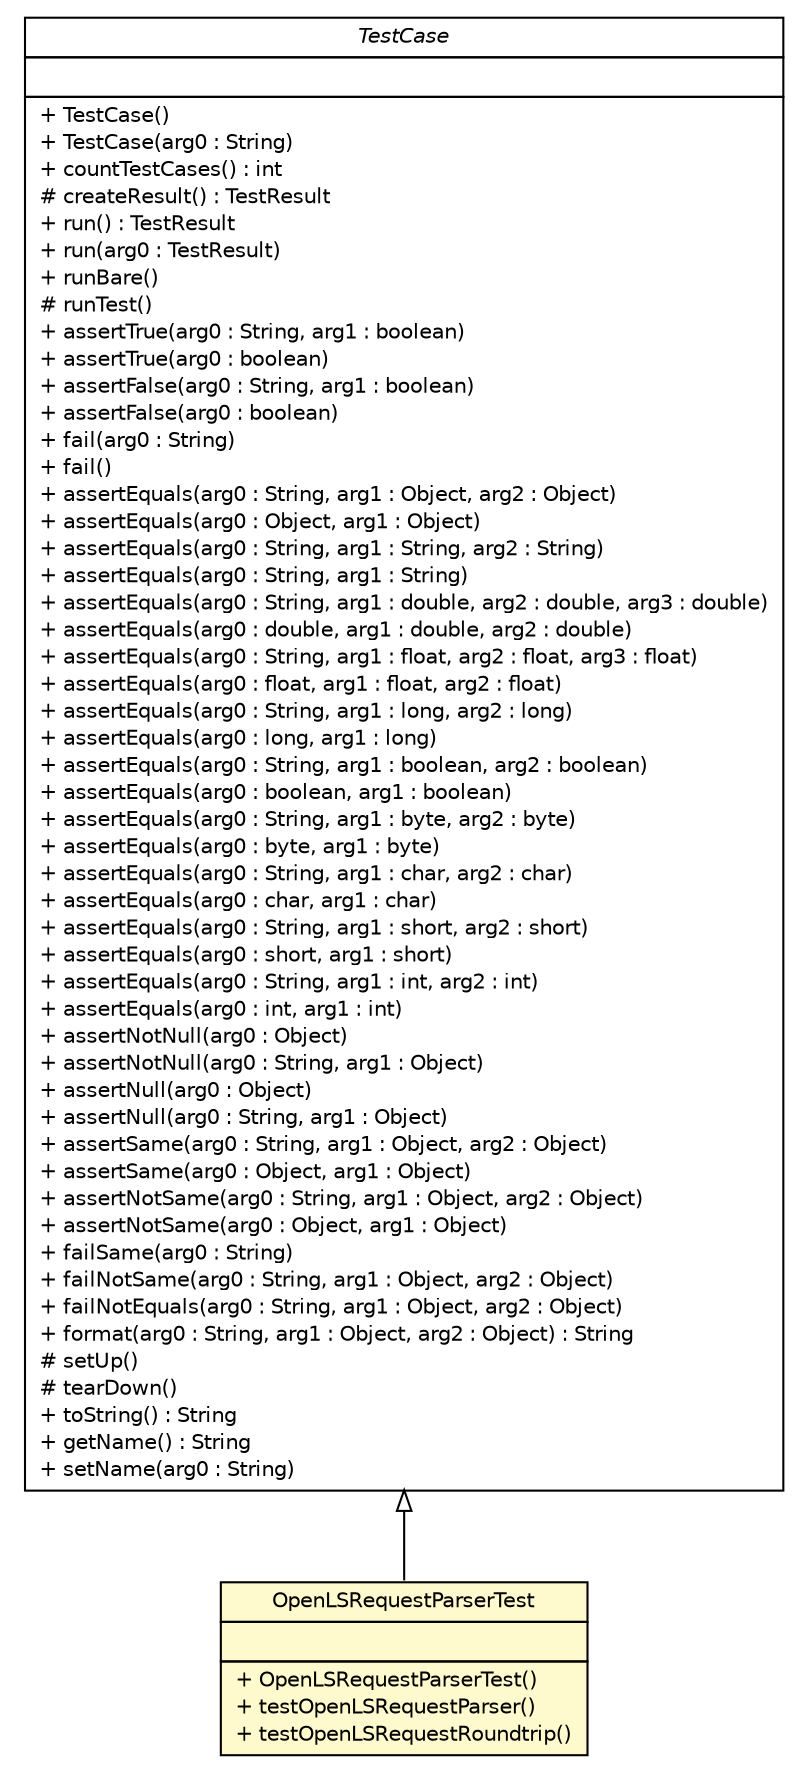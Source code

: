 #!/usr/local/bin/dot
#
# Class diagram 
# Generated by UMLGraph version R5_6-24-gf6e263 (http://www.umlgraph.org/)
#

digraph G {
	edge [fontname="Helvetica",fontsize=10,labelfontname="Helvetica",labelfontsize=10];
	node [fontname="Helvetica",fontsize=10,shape=plaintext];
	nodesep=0.25;
	ranksep=0.5;
	// nl.geozet.openls.OpenLSRequestParserTest
	c6 [label=<<table title="nl.geozet.openls.OpenLSRequestParserTest" border="0" cellborder="1" cellspacing="0" cellpadding="2" port="p" bgcolor="lemonChiffon" href="./OpenLSRequestParserTest.html">
		<tr><td><table border="0" cellspacing="0" cellpadding="1">
<tr><td align="center" balign="center"> OpenLSRequestParserTest </td></tr>
		</table></td></tr>
		<tr><td><table border="0" cellspacing="0" cellpadding="1">
<tr><td align="left" balign="left">  </td></tr>
		</table></td></tr>
		<tr><td><table border="0" cellspacing="0" cellpadding="1">
<tr><td align="left" balign="left"> + OpenLSRequestParserTest() </td></tr>
<tr><td align="left" balign="left"> + testOpenLSRequestParser() </td></tr>
<tr><td align="left" balign="left"> + testOpenLSRequestRoundtrip() </td></tr>
		</table></td></tr>
		</table>>, URL="./OpenLSRequestParserTest.html", fontname="Helvetica", fontcolor="black", fontsize=10.0];
	//nl.geozet.openls.OpenLSRequestParserTest extends junit.framework.TestCase
	c10:p -> c6:p [dir=back,arrowtail=empty];
	// junit.framework.TestCase
	c10 [label=<<table title="junit.framework.TestCase" border="0" cellborder="1" cellspacing="0" cellpadding="2" port="p">
		<tr><td><table border="0" cellspacing="0" cellpadding="1">
<tr><td align="center" balign="center"><font face="Helvetica-Oblique"> TestCase </font></td></tr>
		</table></td></tr>
		<tr><td><table border="0" cellspacing="0" cellpadding="1">
<tr><td align="left" balign="left">  </td></tr>
		</table></td></tr>
		<tr><td><table border="0" cellspacing="0" cellpadding="1">
<tr><td align="left" balign="left"> + TestCase() </td></tr>
<tr><td align="left" balign="left"> + TestCase(arg0 : String) </td></tr>
<tr><td align="left" balign="left"> + countTestCases() : int </td></tr>
<tr><td align="left" balign="left"> # createResult() : TestResult </td></tr>
<tr><td align="left" balign="left"> + run() : TestResult </td></tr>
<tr><td align="left" balign="left"> + run(arg0 : TestResult) </td></tr>
<tr><td align="left" balign="left"> + runBare() </td></tr>
<tr><td align="left" balign="left"> # runTest() </td></tr>
<tr><td align="left" balign="left"> + assertTrue(arg0 : String, arg1 : boolean) </td></tr>
<tr><td align="left" balign="left"> + assertTrue(arg0 : boolean) </td></tr>
<tr><td align="left" balign="left"> + assertFalse(arg0 : String, arg1 : boolean) </td></tr>
<tr><td align="left" balign="left"> + assertFalse(arg0 : boolean) </td></tr>
<tr><td align="left" balign="left"> + fail(arg0 : String) </td></tr>
<tr><td align="left" balign="left"> + fail() </td></tr>
<tr><td align="left" balign="left"> + assertEquals(arg0 : String, arg1 : Object, arg2 : Object) </td></tr>
<tr><td align="left" balign="left"> + assertEquals(arg0 : Object, arg1 : Object) </td></tr>
<tr><td align="left" balign="left"> + assertEquals(arg0 : String, arg1 : String, arg2 : String) </td></tr>
<tr><td align="left" balign="left"> + assertEquals(arg0 : String, arg1 : String) </td></tr>
<tr><td align="left" balign="left"> + assertEquals(arg0 : String, arg1 : double, arg2 : double, arg3 : double) </td></tr>
<tr><td align="left" balign="left"> + assertEquals(arg0 : double, arg1 : double, arg2 : double) </td></tr>
<tr><td align="left" balign="left"> + assertEquals(arg0 : String, arg1 : float, arg2 : float, arg3 : float) </td></tr>
<tr><td align="left" balign="left"> + assertEquals(arg0 : float, arg1 : float, arg2 : float) </td></tr>
<tr><td align="left" balign="left"> + assertEquals(arg0 : String, arg1 : long, arg2 : long) </td></tr>
<tr><td align="left" balign="left"> + assertEquals(arg0 : long, arg1 : long) </td></tr>
<tr><td align="left" balign="left"> + assertEquals(arg0 : String, arg1 : boolean, arg2 : boolean) </td></tr>
<tr><td align="left" balign="left"> + assertEquals(arg0 : boolean, arg1 : boolean) </td></tr>
<tr><td align="left" balign="left"> + assertEquals(arg0 : String, arg1 : byte, arg2 : byte) </td></tr>
<tr><td align="left" balign="left"> + assertEquals(arg0 : byte, arg1 : byte) </td></tr>
<tr><td align="left" balign="left"> + assertEquals(arg0 : String, arg1 : char, arg2 : char) </td></tr>
<tr><td align="left" balign="left"> + assertEquals(arg0 : char, arg1 : char) </td></tr>
<tr><td align="left" balign="left"> + assertEquals(arg0 : String, arg1 : short, arg2 : short) </td></tr>
<tr><td align="left" balign="left"> + assertEquals(arg0 : short, arg1 : short) </td></tr>
<tr><td align="left" balign="left"> + assertEquals(arg0 : String, arg1 : int, arg2 : int) </td></tr>
<tr><td align="left" balign="left"> + assertEquals(arg0 : int, arg1 : int) </td></tr>
<tr><td align="left" balign="left"> + assertNotNull(arg0 : Object) </td></tr>
<tr><td align="left" balign="left"> + assertNotNull(arg0 : String, arg1 : Object) </td></tr>
<tr><td align="left" balign="left"> + assertNull(arg0 : Object) </td></tr>
<tr><td align="left" balign="left"> + assertNull(arg0 : String, arg1 : Object) </td></tr>
<tr><td align="left" balign="left"> + assertSame(arg0 : String, arg1 : Object, arg2 : Object) </td></tr>
<tr><td align="left" balign="left"> + assertSame(arg0 : Object, arg1 : Object) </td></tr>
<tr><td align="left" balign="left"> + assertNotSame(arg0 : String, arg1 : Object, arg2 : Object) </td></tr>
<tr><td align="left" balign="left"> + assertNotSame(arg0 : Object, arg1 : Object) </td></tr>
<tr><td align="left" balign="left"> + failSame(arg0 : String) </td></tr>
<tr><td align="left" balign="left"> + failNotSame(arg0 : String, arg1 : Object, arg2 : Object) </td></tr>
<tr><td align="left" balign="left"> + failNotEquals(arg0 : String, arg1 : Object, arg2 : Object) </td></tr>
<tr><td align="left" balign="left"> + format(arg0 : String, arg1 : Object, arg2 : Object) : String </td></tr>
<tr><td align="left" balign="left"> # setUp() </td></tr>
<tr><td align="left" balign="left"> # tearDown() </td></tr>
<tr><td align="left" balign="left"> + toString() : String </td></tr>
<tr><td align="left" balign="left"> + getName() : String </td></tr>
<tr><td align="left" balign="left"> + setName(arg0 : String) </td></tr>
		</table></td></tr>
		</table>>, URL="null", fontname="Helvetica", fontcolor="black", fontsize=10.0];
}

